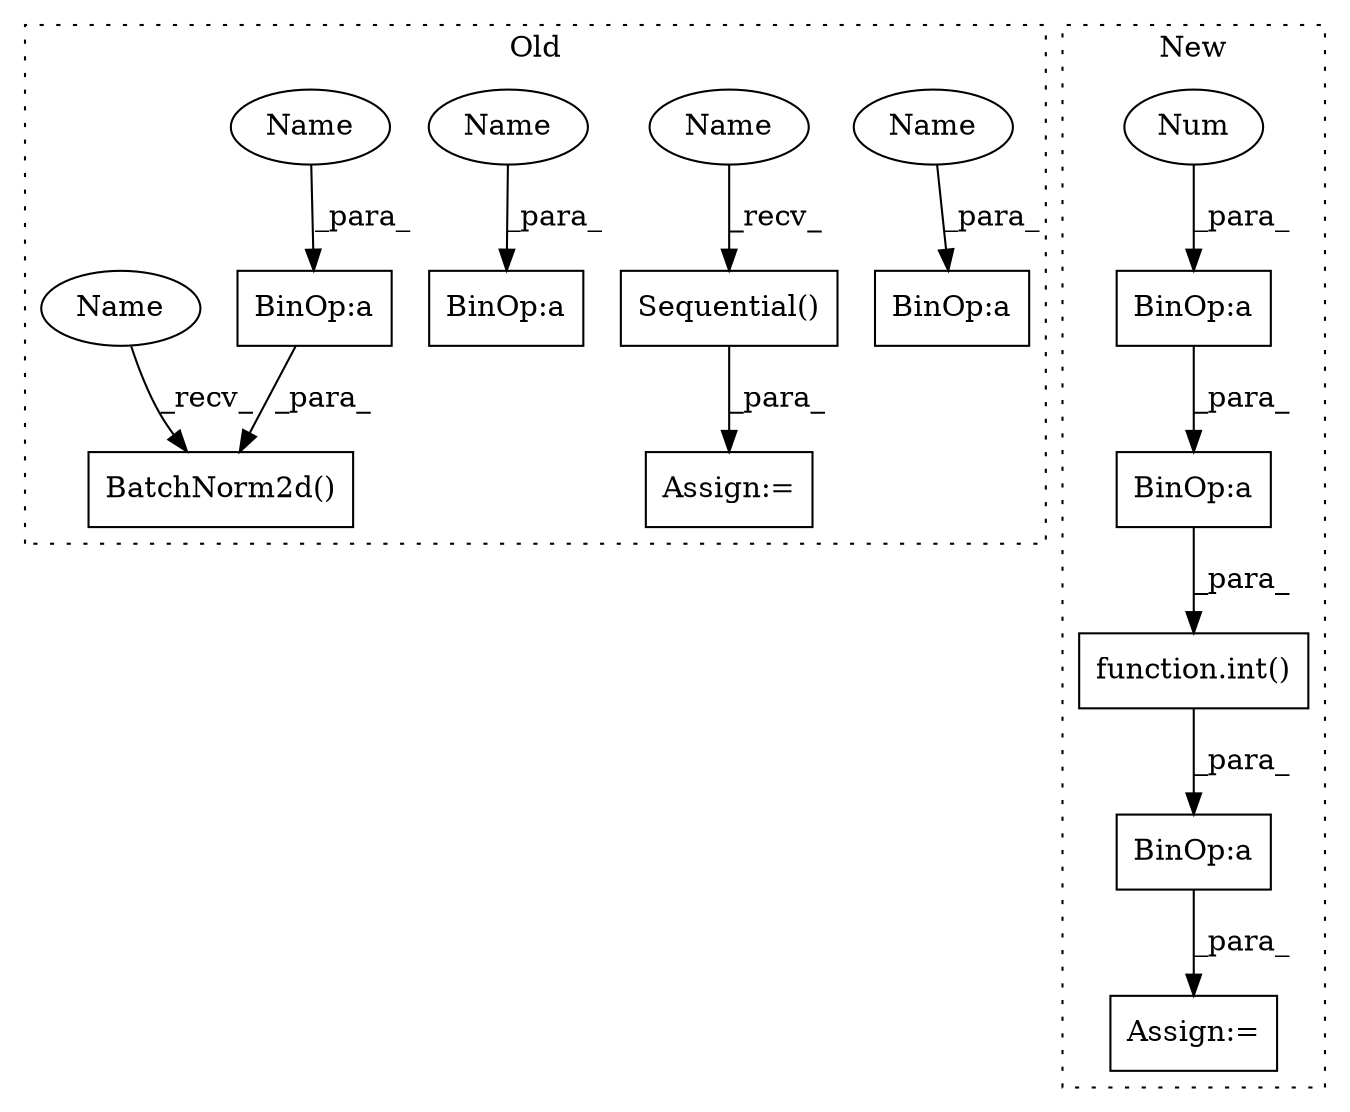 digraph G {
subgraph cluster0 {
1 [label="BatchNorm2d()" a="75" s="2018,2054" l="15,1" shape="box"];
3 [label="BinOp:a" a="82" s="2047" l="1" shape="box"];
5 [label="BinOp:a" a="82" s="1453" l="3" shape="box"];
6 [label="BinOp:a" a="82" s="1950" l="1" shape="box"];
11 [label="Sequential()" a="75" s="1776" l="15" shape="box"];
12 [label="Assign:=" a="68" s="1773" l="3" shape="box"];
13 [label="Name" a="87" s="1447" l="6" shape="ellipse"];
14 [label="Name" a="87" s="2048" l="6" shape="ellipse"];
15 [label="Name" a="87" s="1951" l="6" shape="ellipse"];
16 [label="Name" a="87" s="1776" l="2" shape="ellipse"];
17 [label="Name" a="87" s="2018" l="2" shape="ellipse"];
label = "Old";
style="dotted";
}
subgraph cluster1 {
2 [label="function.int()" a="75" s="2277,2308" l="4,1" shape="box"];
4 [label="BinOp:a" a="82" s="2301" l="3" shape="box"];
7 [label="Assign:=" a="68" s="2533" l="3" shape="box"];
8 [label="Num" a="76" s="2304" l="3" shape="ellipse"];
9 [label="BinOp:a" a="82" s="2287" l="3" shape="box"];
10 [label="BinOp:a" a="82" s="2309" l="3" shape="box"];
label = "New";
style="dotted";
}
2 -> 10 [label="_para_"];
3 -> 1 [label="_para_"];
4 -> 9 [label="_para_"];
8 -> 4 [label="_para_"];
9 -> 2 [label="_para_"];
10 -> 7 [label="_para_"];
11 -> 12 [label="_para_"];
13 -> 5 [label="_para_"];
14 -> 3 [label="_para_"];
15 -> 6 [label="_para_"];
16 -> 11 [label="_recv_"];
17 -> 1 [label="_recv_"];
}
